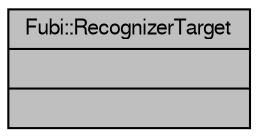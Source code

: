 digraph "Fubi::RecognizerTarget"
{
  edge [fontname="FreeSans",fontsize="10",labelfontname="FreeSans",labelfontsize="10"];
  node [fontname="FreeSans",fontsize="10",shape=record];
  Node1 [label="{Fubi::RecognizerTarget\n||}",height=0.2,width=0.4,color="black", fillcolor="grey75", style="filled" fontcolor="black"];
}
